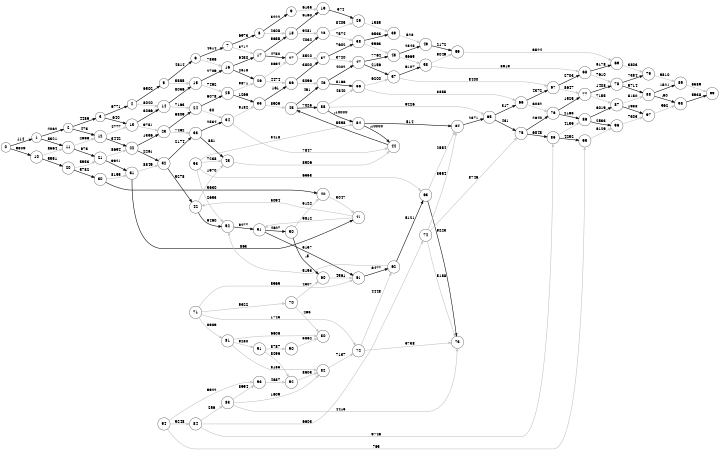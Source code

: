 digraph D {
  rankdir=LR
  size="5,3"
  ratio="fill"
  edge[style="bold"]
  node[shape="circle"]
0 -> 1[label="114", color="black"]0 -> 10[label="9809", color="black"]1 -> 2[label="2062", color="black"]1 -> 11[label="8321", color="black"]2 -> 3[label="4489", color="black"]2 -> 12[label="473", color="black"]3 -> 4[label="6771", color="black"]3 -> 13[label="640", color="black"]4 -> 5[label="6502", color="black"]4 -> 14[label="8020", color="grey"]5 -> 6[label="4814", color="black"]5 -> 15[label="5555", color="grey"]6 -> 7[label="4514", color="black"]6 -> 16[label="7836", color="grey"]7 -> 8[label="6973", color="black"]7 -> 17[label="3717", color="grey"]8 -> 9[label="3222", color="black"]8 -> 18[label="2308", color="grey"]9 -> 19[label="6135", color="grey"]10 -> 11[label="8564", color="grey"]10 -> 20[label="5551", color="black"]11 -> 12[label="2666", color="grey"]11 -> 21[label="673", color="black"]12 -> 13[label="4777", color="grey"]12 -> 22[label="3442", color="black"]13 -> 14[label="3066", color="black"]13 -> 23[label="9751", color="grey"]14 -> 15[label="8056", color="black"]14 -> 24[label="7163", color="grey"]15 -> 16[label="2709", color="black"]15 -> 25[label="7492", color="grey"]16 -> 17[label="6430", color="black"]16 -> 26[label="2518", color="black"]17 -> 18[label="9655", color="black"]17 -> 27[label="4750", color="black"]18 -> 19[label="6160", color="black"]18 -> 28[label="9281", color="grey"]19 -> 29[label="574", color="black"]20 -> 21[label="5953", color="grey"]20 -> 30[label="5782", color="black"]21 -> 22[label="8694", color="grey"]21 -> 31[label="9921", color="black"]22 -> 23[label="1336", color="black"]22 -> 32[label="2261", color="black"]23 -> 24[label="6809", color="black"]23 -> 33[label="7462", color="grey"]24 -> 25[label="6078", color="black"]24 -> 34[label="30", color="grey"]25 -> 26[label="9871", color="grey"]25 -> 35[label="1266", color="black"]26 -> 27[label="8694", color="grey"]26 -> 36[label="4474", color="grey"]27 -> 28[label="4032", color="black"]27 -> 37[label="8520", color="grey"]28 -> 29[label="8405", color="grey"]28 -> 38[label="7574", color="grey"]29 -> 39[label="1585", color="grey"]30 -> 31[label="8155", color="grey"]30 -> 40[label="5630", color="black"]31 -> 32[label="8849", color="grey"]31 -> 41[label="863", color="black"]32 -> 33[label="2174", color="black"]32 -> 42[label="5278", color="black"]33 -> 34[label="2534", color="black"]33 -> 43[label="881", color="black"]34 -> 35[label="9182", color="grey"]34 -> 44[label="7847", color="grey"]35 -> 36[label="161", color="black"]35 -> 45[label="8909", color="grey"]36 -> 37[label="3800", color="black"]36 -> 46[label="5096", color="grey"]37 -> 38[label="7602", color="black"]37 -> 47[label="3720", color="grey"]38 -> 39[label="6533", color="black"]38 -> 48[label="9963", color="grey"]39 -> 49[label="528", color="grey"]40 -> 41[label="3047", color="grey"]41 -> 42[label="5094", color="grey"]41 -> 51[label="9812", color="grey"]42 -> 43[label="1970", color="grey"]42 -> 52[label="6460", color="black"]43 -> 44[label="8506", color="grey"]44 -> 45[label="5598", color="black"]45 -> 46[label="491", color="black"]45 -> 55[label="7025", color="black"]46 -> 47[label="4002", color="black"]46 -> 56[label="8166", color="black"]47 -> 48[label="7764", color="black"]47 -> 57[label="2156", color="black"]48 -> 49[label="2848", color="black"]48 -> 58[label="5665", color="grey"]49 -> 59[label="2172", color="black"]50 -> 40[label="5122", color="grey"]50 -> 60[label="-5", color="black"]51 -> 50[label="4807", color="black"]51 -> 61[label="5157", color="black"]52 -> 51[label="9277", color="black"]53 -> 52[label="2653", color="grey"]53 -> 54[label="5418", color="grey"]53 -> 43[label="7238", color="grey"]53 -> 63[label="6553", color="grey"]54 -> 64[label="514", color="black"]54 -> 44[label="-10000", color="black"]55 -> 56[label="4840", color="grey"]55 -> 65[label="9426", color="grey"]55 -> 54[label="-10000", color="black"]56 -> 57[label="6200", color="grey"]56 -> 66[label="3855", color="grey"]57 -> 58[label="9107", color="black"]57 -> 67[label="8400", color="grey"]58 -> 59[label="9049", color="grey"]58 -> 68[label="8919", color="grey"]59 -> 69[label="9524", color="grey"]60 -> 61[label="4561", color="grey"]61 -> 62[label="6477", color="black"]62 -> 63[label="5121", color="black"]62 -> 52[label="5153", color="grey"]63 -> 64[label="2554", color="grey"]63 -> 73[label="9223", color="black"]64 -> 65[label="2371", color="black"]65 -> 66[label="317", color="black"]65 -> 75[label="431", color="black"]66 -> 67[label="4372", color="black"]66 -> 76[label="6082", color="grey"]67 -> 68[label="2703", color="black"]67 -> 77[label="8647", color="grey"]68 -> 69[label="6178", color="black"]68 -> 78[label="7610", color="grey"]69 -> 79[label="3803", color="grey"]70 -> 60[label="4507", color="grey"]70 -> 80[label="263", color="grey"]71 -> 70[label="9322", color="grey"]71 -> 72[label="1745", color="grey"]71 -> 61[label="5969", color="grey"]71 -> 81[label="8989", color="grey"]72 -> 73[label="5738", color="grey"]72 -> 62[label="4448", color="grey"]74 -> 73[label="5188", color="grey"]74 -> 75[label="8746", color="grey"]74 -> 64[label="3554", color="grey"]75 -> 76[label="2640", color="black"]75 -> 85[label="6848", color="black"]76 -> 77[label="1525", color="black"]76 -> 86[label="2163", color="black"]77 -> 78[label="1408", color="black"]77 -> 87[label="7155", color="grey"]78 -> 79[label="7384", color="black"]78 -> 88[label="5714", color="black"]79 -> 89[label="9810", color="grey"]81 -> 80[label="6606", color="grey"]81 -> 82[label="8185", color="grey"]81 -> 91[label="9280", color="grey"]82 -> 72[label="7137", color="grey"]83 -> 82[label="1609", color="grey"]83 -> 73[label="4415", color="grey"]83 -> 93[label="8994", color="grey"]84 -> 83[label="256", color="grey"]84 -> 85[label="9746", color="grey"]84 -> 74[label="6603", color="grey"]85 -> 86[label="4159", color="grey"]85 -> 95[label="4252", color="black"]86 -> 87[label="6019", color="black"]86 -> 96[label="2533", color="black"]87 -> 88[label="5150", color="grey"]87 -> 97[label="1988", color="black"]88 -> 89[label="1521", color="black"]88 -> 98[label="-60", color="black"]89 -> 99[label="5589", color="grey"]90 -> 80[label="5862", color="grey"]91 -> 90[label="8787", color="grey"]91 -> 92[label="8296", color="grey"]92 -> 82[label="8603", color="grey"]93 -> 92[label="4687", color="grey"]94 -> 93[label="9922", color="grey"]94 -> 95[label="765", color="grey"]94 -> 84[label="5248", color="grey"]95 -> 96[label="6129", color="grey"]96 -> 97[label="7303", color="grey"]97 -> 98[label="962", color="grey"]98 -> 99[label="5938", color="black"]}